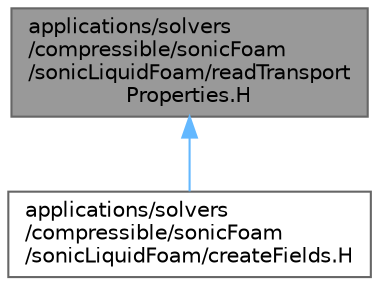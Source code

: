 digraph "applications/solvers/compressible/sonicFoam/sonicLiquidFoam/readTransportProperties.H"
{
 // LATEX_PDF_SIZE
  bgcolor="transparent";
  edge [fontname=Helvetica,fontsize=10,labelfontname=Helvetica,labelfontsize=10];
  node [fontname=Helvetica,fontsize=10,shape=box,height=0.2,width=0.4];
  Node1 [id="Node000001",label="applications/solvers\l/compressible/sonicFoam\l/sonicLiquidFoam/readTransport\lProperties.H",height=0.2,width=0.4,color="gray40", fillcolor="grey60", style="filled", fontcolor="black",tooltip=" "];
  Node1 -> Node2 [id="edge1_Node000001_Node000002",dir="back",color="steelblue1",style="solid",tooltip=" "];
  Node2 [id="Node000002",label="applications/solvers\l/compressible/sonicFoam\l/sonicLiquidFoam/createFields.H",height=0.2,width=0.4,color="grey40", fillcolor="white", style="filled",URL="$solvers_2compressible_2sonicFoam_2sonicLiquidFoam_2createFields_8H.html",tooltip=" "];
}
